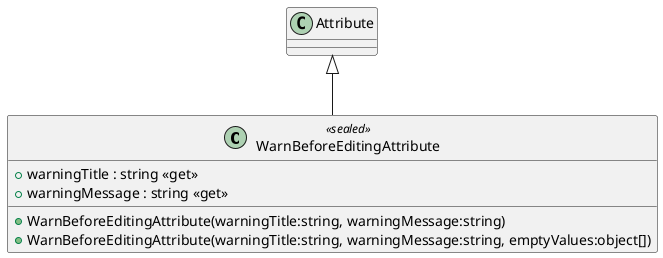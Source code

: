 @startuml
class WarnBeforeEditingAttribute <<sealed>> {
    + WarnBeforeEditingAttribute(warningTitle:string, warningMessage:string)
    + WarnBeforeEditingAttribute(warningTitle:string, warningMessage:string, emptyValues:object[])
    + warningTitle : string <<get>>
    + warningMessage : string <<get>>
}
Attribute <|-- WarnBeforeEditingAttribute
@enduml
